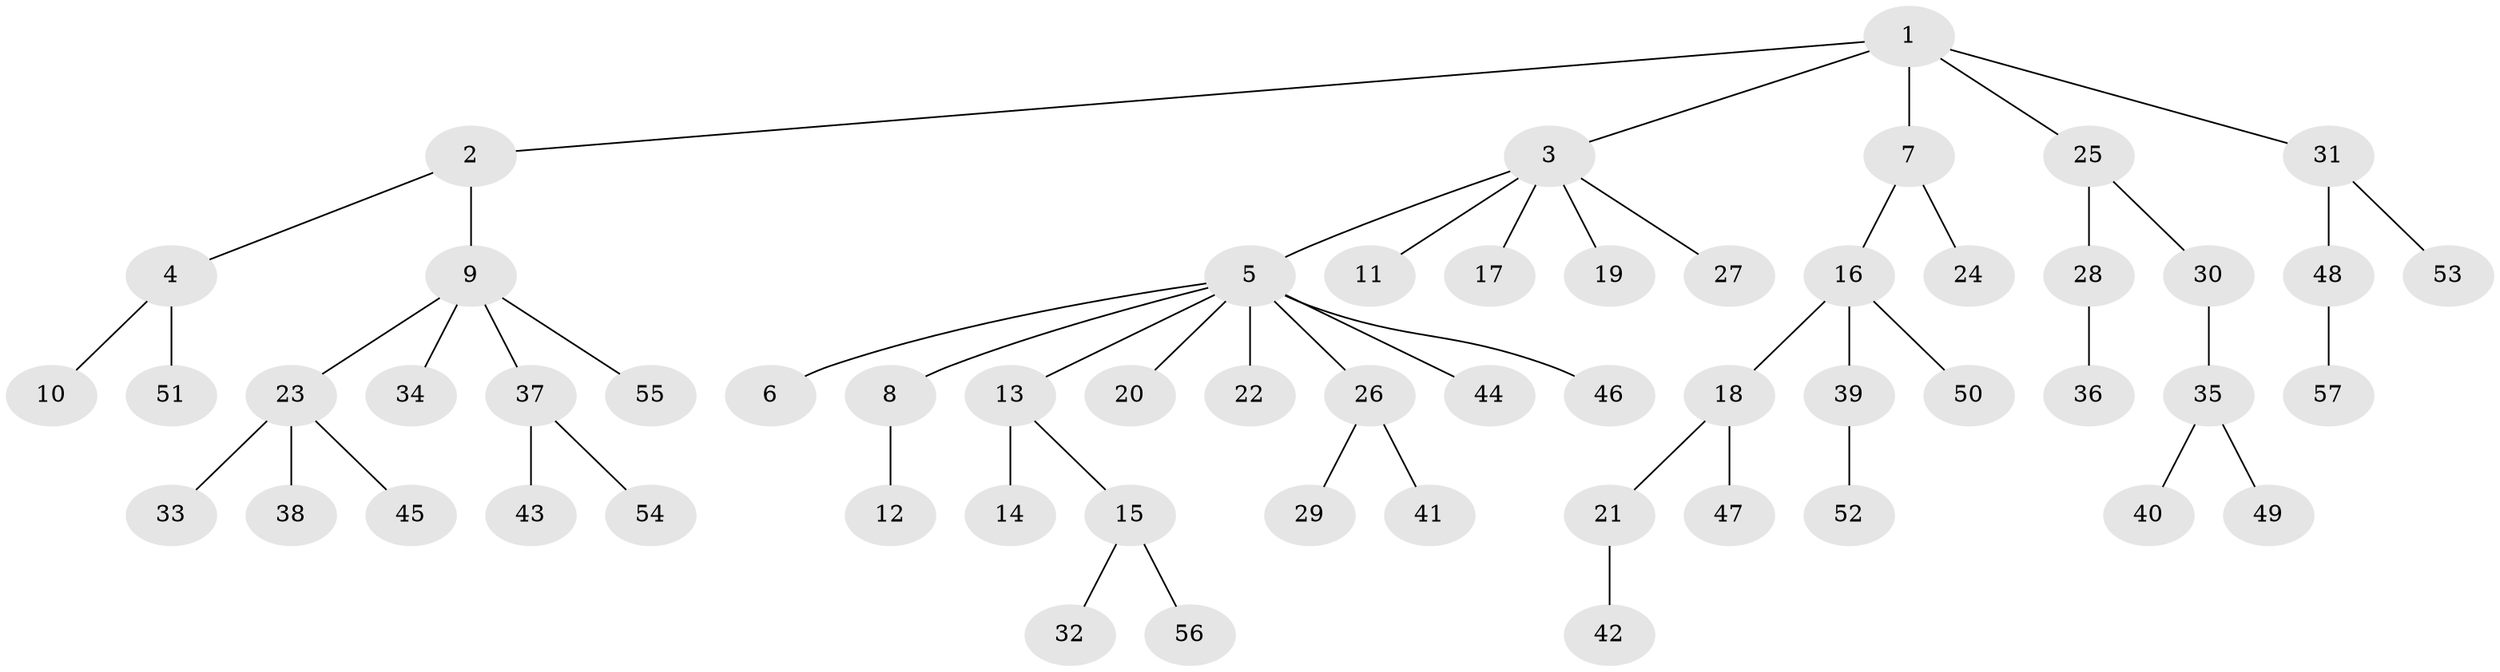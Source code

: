 // coarse degree distribution, {6: 0.023255813953488372, 3: 0.11627906976744186, 13: 0.023255813953488372, 2: 0.11627906976744186, 1: 0.6511627906976745, 4: 0.06976744186046512}
// Generated by graph-tools (version 1.1) at 2025/24/03/03/25 07:24:06]
// undirected, 57 vertices, 56 edges
graph export_dot {
graph [start="1"]
  node [color=gray90,style=filled];
  1;
  2;
  3;
  4;
  5;
  6;
  7;
  8;
  9;
  10;
  11;
  12;
  13;
  14;
  15;
  16;
  17;
  18;
  19;
  20;
  21;
  22;
  23;
  24;
  25;
  26;
  27;
  28;
  29;
  30;
  31;
  32;
  33;
  34;
  35;
  36;
  37;
  38;
  39;
  40;
  41;
  42;
  43;
  44;
  45;
  46;
  47;
  48;
  49;
  50;
  51;
  52;
  53;
  54;
  55;
  56;
  57;
  1 -- 2;
  1 -- 3;
  1 -- 7;
  1 -- 25;
  1 -- 31;
  2 -- 4;
  2 -- 9;
  3 -- 5;
  3 -- 11;
  3 -- 17;
  3 -- 19;
  3 -- 27;
  4 -- 10;
  4 -- 51;
  5 -- 6;
  5 -- 8;
  5 -- 13;
  5 -- 20;
  5 -- 22;
  5 -- 26;
  5 -- 44;
  5 -- 46;
  7 -- 16;
  7 -- 24;
  8 -- 12;
  9 -- 23;
  9 -- 34;
  9 -- 37;
  9 -- 55;
  13 -- 14;
  13 -- 15;
  15 -- 32;
  15 -- 56;
  16 -- 18;
  16 -- 39;
  16 -- 50;
  18 -- 21;
  18 -- 47;
  21 -- 42;
  23 -- 33;
  23 -- 38;
  23 -- 45;
  25 -- 28;
  25 -- 30;
  26 -- 29;
  26 -- 41;
  28 -- 36;
  30 -- 35;
  31 -- 48;
  31 -- 53;
  35 -- 40;
  35 -- 49;
  37 -- 43;
  37 -- 54;
  39 -- 52;
  48 -- 57;
}
